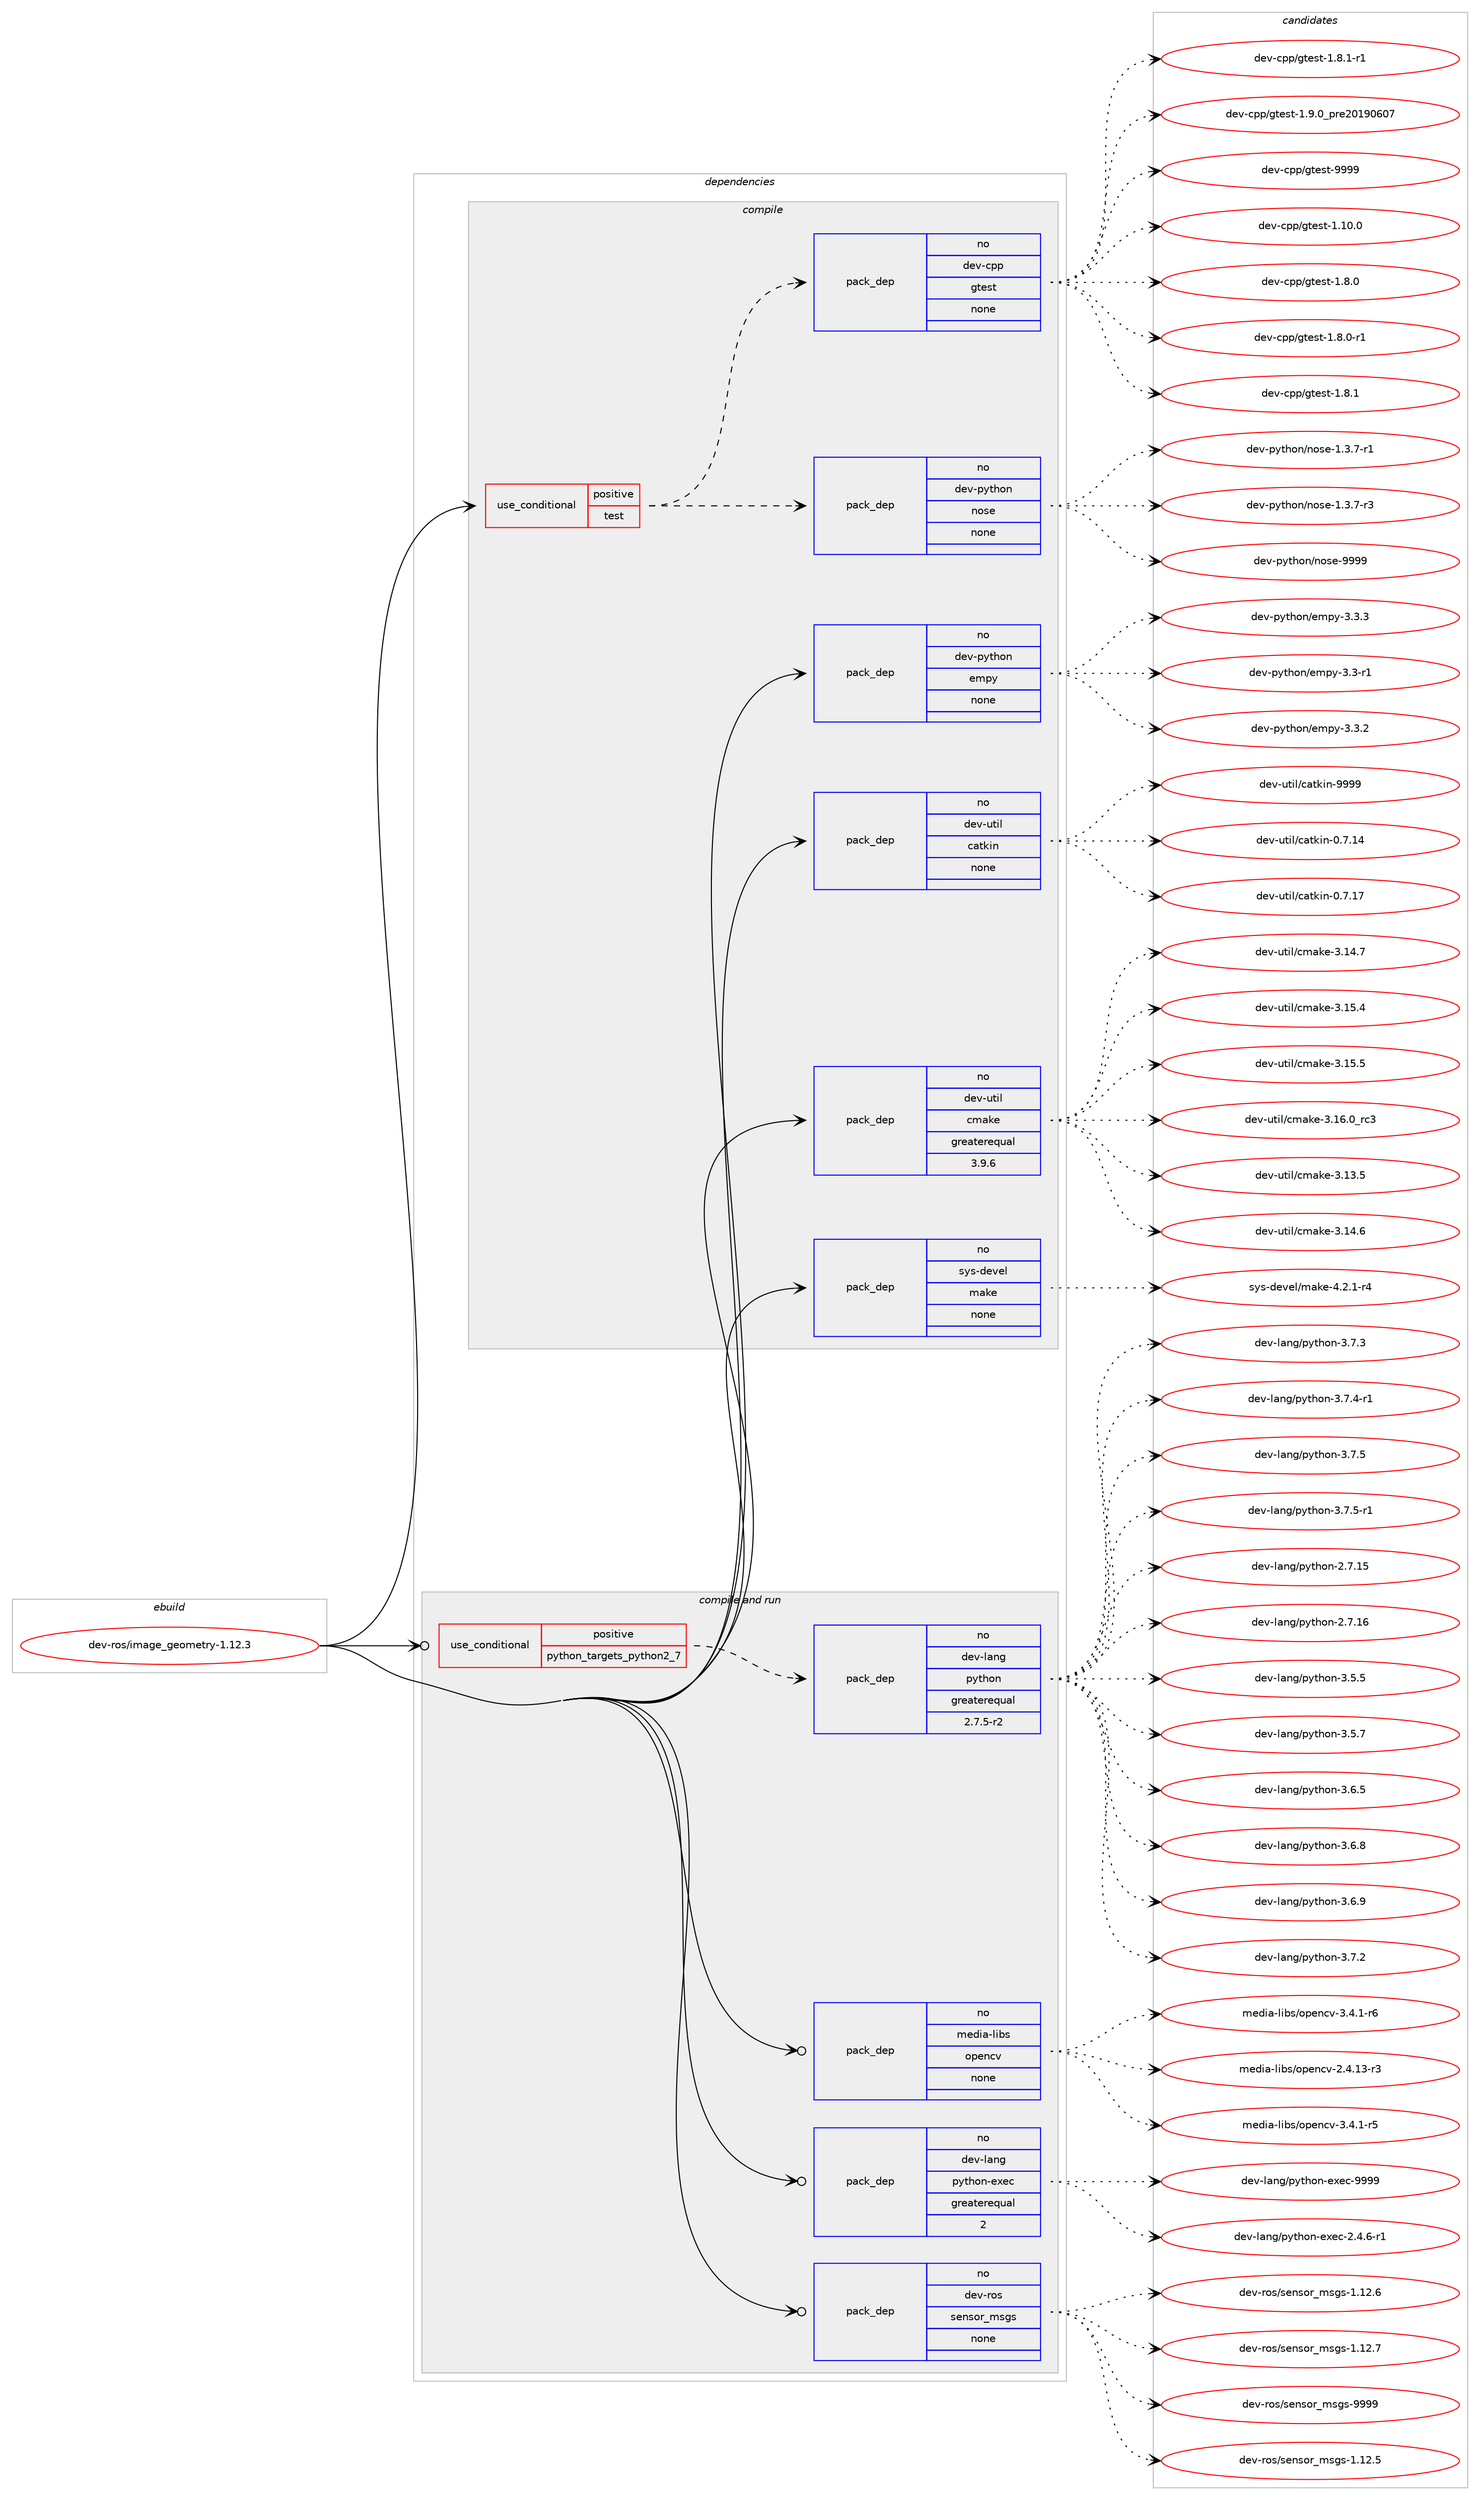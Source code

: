 digraph prolog {

# *************
# Graph options
# *************

newrank=true;
concentrate=true;
compound=true;
graph [rankdir=LR,fontname=Helvetica,fontsize=10,ranksep=1.5];#, ranksep=2.5, nodesep=0.2];
edge  [arrowhead=vee];
node  [fontname=Helvetica,fontsize=10];

# **********
# The ebuild
# **********

subgraph cluster_leftcol {
color=gray;
rank=same;
label=<<i>ebuild</i>>;
id [label="dev-ros/image_geometry-1.12.3", color=red, width=4, href="../dev-ros/image_geometry-1.12.3.svg"];
}

# ****************
# The dependencies
# ****************

subgraph cluster_midcol {
color=gray;
label=<<i>dependencies</i>>;
subgraph cluster_compile {
fillcolor="#eeeeee";
style=filled;
label=<<i>compile</i>>;
subgraph cond153523 {
dependency654097 [label=<<TABLE BORDER="0" CELLBORDER="1" CELLSPACING="0" CELLPADDING="4"><TR><TD ROWSPAN="3" CELLPADDING="10">use_conditional</TD></TR><TR><TD>positive</TD></TR><TR><TD>test</TD></TR></TABLE>>, shape=none, color=red];
subgraph pack488668 {
dependency654098 [label=<<TABLE BORDER="0" CELLBORDER="1" CELLSPACING="0" CELLPADDING="4" WIDTH="220"><TR><TD ROWSPAN="6" CELLPADDING="30">pack_dep</TD></TR><TR><TD WIDTH="110">no</TD></TR><TR><TD>dev-python</TD></TR><TR><TD>nose</TD></TR><TR><TD>none</TD></TR><TR><TD></TD></TR></TABLE>>, shape=none, color=blue];
}
dependency654097:e -> dependency654098:w [weight=20,style="dashed",arrowhead="vee"];
subgraph pack488669 {
dependency654099 [label=<<TABLE BORDER="0" CELLBORDER="1" CELLSPACING="0" CELLPADDING="4" WIDTH="220"><TR><TD ROWSPAN="6" CELLPADDING="30">pack_dep</TD></TR><TR><TD WIDTH="110">no</TD></TR><TR><TD>dev-cpp</TD></TR><TR><TD>gtest</TD></TR><TR><TD>none</TD></TR><TR><TD></TD></TR></TABLE>>, shape=none, color=blue];
}
dependency654097:e -> dependency654099:w [weight=20,style="dashed",arrowhead="vee"];
}
id:e -> dependency654097:w [weight=20,style="solid",arrowhead="vee"];
subgraph pack488670 {
dependency654100 [label=<<TABLE BORDER="0" CELLBORDER="1" CELLSPACING="0" CELLPADDING="4" WIDTH="220"><TR><TD ROWSPAN="6" CELLPADDING="30">pack_dep</TD></TR><TR><TD WIDTH="110">no</TD></TR><TR><TD>dev-python</TD></TR><TR><TD>empy</TD></TR><TR><TD>none</TD></TR><TR><TD></TD></TR></TABLE>>, shape=none, color=blue];
}
id:e -> dependency654100:w [weight=20,style="solid",arrowhead="vee"];
subgraph pack488671 {
dependency654101 [label=<<TABLE BORDER="0" CELLBORDER="1" CELLSPACING="0" CELLPADDING="4" WIDTH="220"><TR><TD ROWSPAN="6" CELLPADDING="30">pack_dep</TD></TR><TR><TD WIDTH="110">no</TD></TR><TR><TD>dev-util</TD></TR><TR><TD>catkin</TD></TR><TR><TD>none</TD></TR><TR><TD></TD></TR></TABLE>>, shape=none, color=blue];
}
id:e -> dependency654101:w [weight=20,style="solid",arrowhead="vee"];
subgraph pack488672 {
dependency654102 [label=<<TABLE BORDER="0" CELLBORDER="1" CELLSPACING="0" CELLPADDING="4" WIDTH="220"><TR><TD ROWSPAN="6" CELLPADDING="30">pack_dep</TD></TR><TR><TD WIDTH="110">no</TD></TR><TR><TD>dev-util</TD></TR><TR><TD>cmake</TD></TR><TR><TD>greaterequal</TD></TR><TR><TD>3.9.6</TD></TR></TABLE>>, shape=none, color=blue];
}
id:e -> dependency654102:w [weight=20,style="solid",arrowhead="vee"];
subgraph pack488673 {
dependency654103 [label=<<TABLE BORDER="0" CELLBORDER="1" CELLSPACING="0" CELLPADDING="4" WIDTH="220"><TR><TD ROWSPAN="6" CELLPADDING="30">pack_dep</TD></TR><TR><TD WIDTH="110">no</TD></TR><TR><TD>sys-devel</TD></TR><TR><TD>make</TD></TR><TR><TD>none</TD></TR><TR><TD></TD></TR></TABLE>>, shape=none, color=blue];
}
id:e -> dependency654103:w [weight=20,style="solid",arrowhead="vee"];
}
subgraph cluster_compileandrun {
fillcolor="#eeeeee";
style=filled;
label=<<i>compile and run</i>>;
subgraph cond153524 {
dependency654104 [label=<<TABLE BORDER="0" CELLBORDER="1" CELLSPACING="0" CELLPADDING="4"><TR><TD ROWSPAN="3" CELLPADDING="10">use_conditional</TD></TR><TR><TD>positive</TD></TR><TR><TD>python_targets_python2_7</TD></TR></TABLE>>, shape=none, color=red];
subgraph pack488674 {
dependency654105 [label=<<TABLE BORDER="0" CELLBORDER="1" CELLSPACING="0" CELLPADDING="4" WIDTH="220"><TR><TD ROWSPAN="6" CELLPADDING="30">pack_dep</TD></TR><TR><TD WIDTH="110">no</TD></TR><TR><TD>dev-lang</TD></TR><TR><TD>python</TD></TR><TR><TD>greaterequal</TD></TR><TR><TD>2.7.5-r2</TD></TR></TABLE>>, shape=none, color=blue];
}
dependency654104:e -> dependency654105:w [weight=20,style="dashed",arrowhead="vee"];
}
id:e -> dependency654104:w [weight=20,style="solid",arrowhead="odotvee"];
subgraph pack488675 {
dependency654106 [label=<<TABLE BORDER="0" CELLBORDER="1" CELLSPACING="0" CELLPADDING="4" WIDTH="220"><TR><TD ROWSPAN="6" CELLPADDING="30">pack_dep</TD></TR><TR><TD WIDTH="110">no</TD></TR><TR><TD>dev-lang</TD></TR><TR><TD>python-exec</TD></TR><TR><TD>greaterequal</TD></TR><TR><TD>2</TD></TR></TABLE>>, shape=none, color=blue];
}
id:e -> dependency654106:w [weight=20,style="solid",arrowhead="odotvee"];
subgraph pack488676 {
dependency654107 [label=<<TABLE BORDER="0" CELLBORDER="1" CELLSPACING="0" CELLPADDING="4" WIDTH="220"><TR><TD ROWSPAN="6" CELLPADDING="30">pack_dep</TD></TR><TR><TD WIDTH="110">no</TD></TR><TR><TD>dev-ros</TD></TR><TR><TD>sensor_msgs</TD></TR><TR><TD>none</TD></TR><TR><TD></TD></TR></TABLE>>, shape=none, color=blue];
}
id:e -> dependency654107:w [weight=20,style="solid",arrowhead="odotvee"];
subgraph pack488677 {
dependency654108 [label=<<TABLE BORDER="0" CELLBORDER="1" CELLSPACING="0" CELLPADDING="4" WIDTH="220"><TR><TD ROWSPAN="6" CELLPADDING="30">pack_dep</TD></TR><TR><TD WIDTH="110">no</TD></TR><TR><TD>media-libs</TD></TR><TR><TD>opencv</TD></TR><TR><TD>none</TD></TR><TR><TD></TD></TR></TABLE>>, shape=none, color=blue];
}
id:e -> dependency654108:w [weight=20,style="solid",arrowhead="odotvee"];
}
subgraph cluster_run {
fillcolor="#eeeeee";
style=filled;
label=<<i>run</i>>;
}
}

# **************
# The candidates
# **************

subgraph cluster_choices {
rank=same;
color=gray;
label=<<i>candidates</i>>;

subgraph choice488668 {
color=black;
nodesep=1;
choice10010111845112121116104111110471101111151014549465146554511449 [label="dev-python/nose-1.3.7-r1", color=red, width=4,href="../dev-python/nose-1.3.7-r1.svg"];
choice10010111845112121116104111110471101111151014549465146554511451 [label="dev-python/nose-1.3.7-r3", color=red, width=4,href="../dev-python/nose-1.3.7-r3.svg"];
choice10010111845112121116104111110471101111151014557575757 [label="dev-python/nose-9999", color=red, width=4,href="../dev-python/nose-9999.svg"];
dependency654098:e -> choice10010111845112121116104111110471101111151014549465146554511449:w [style=dotted,weight="100"];
dependency654098:e -> choice10010111845112121116104111110471101111151014549465146554511451:w [style=dotted,weight="100"];
dependency654098:e -> choice10010111845112121116104111110471101111151014557575757:w [style=dotted,weight="100"];
}
subgraph choice488669 {
color=black;
nodesep=1;
choice10010111845991121124710311610111511645494649484648 [label="dev-cpp/gtest-1.10.0", color=red, width=4,href="../dev-cpp/gtest-1.10.0.svg"];
choice100101118459911211247103116101115116454946564648 [label="dev-cpp/gtest-1.8.0", color=red, width=4,href="../dev-cpp/gtest-1.8.0.svg"];
choice1001011184599112112471031161011151164549465646484511449 [label="dev-cpp/gtest-1.8.0-r1", color=red, width=4,href="../dev-cpp/gtest-1.8.0-r1.svg"];
choice100101118459911211247103116101115116454946564649 [label="dev-cpp/gtest-1.8.1", color=red, width=4,href="../dev-cpp/gtest-1.8.1.svg"];
choice1001011184599112112471031161011151164549465646494511449 [label="dev-cpp/gtest-1.8.1-r1", color=red, width=4,href="../dev-cpp/gtest-1.8.1-r1.svg"];
choice100101118459911211247103116101115116454946574648951121141015048495748544855 [label="dev-cpp/gtest-1.9.0_pre20190607", color=red, width=4,href="../dev-cpp/gtest-1.9.0_pre20190607.svg"];
choice1001011184599112112471031161011151164557575757 [label="dev-cpp/gtest-9999", color=red, width=4,href="../dev-cpp/gtest-9999.svg"];
dependency654099:e -> choice10010111845991121124710311610111511645494649484648:w [style=dotted,weight="100"];
dependency654099:e -> choice100101118459911211247103116101115116454946564648:w [style=dotted,weight="100"];
dependency654099:e -> choice1001011184599112112471031161011151164549465646484511449:w [style=dotted,weight="100"];
dependency654099:e -> choice100101118459911211247103116101115116454946564649:w [style=dotted,weight="100"];
dependency654099:e -> choice1001011184599112112471031161011151164549465646494511449:w [style=dotted,weight="100"];
dependency654099:e -> choice100101118459911211247103116101115116454946574648951121141015048495748544855:w [style=dotted,weight="100"];
dependency654099:e -> choice1001011184599112112471031161011151164557575757:w [style=dotted,weight="100"];
}
subgraph choice488670 {
color=black;
nodesep=1;
choice1001011184511212111610411111047101109112121455146514511449 [label="dev-python/empy-3.3-r1", color=red, width=4,href="../dev-python/empy-3.3-r1.svg"];
choice1001011184511212111610411111047101109112121455146514650 [label="dev-python/empy-3.3.2", color=red, width=4,href="../dev-python/empy-3.3.2.svg"];
choice1001011184511212111610411111047101109112121455146514651 [label="dev-python/empy-3.3.3", color=red, width=4,href="../dev-python/empy-3.3.3.svg"];
dependency654100:e -> choice1001011184511212111610411111047101109112121455146514511449:w [style=dotted,weight="100"];
dependency654100:e -> choice1001011184511212111610411111047101109112121455146514650:w [style=dotted,weight="100"];
dependency654100:e -> choice1001011184511212111610411111047101109112121455146514651:w [style=dotted,weight="100"];
}
subgraph choice488671 {
color=black;
nodesep=1;
choice1001011184511711610510847999711610710511045484655464952 [label="dev-util/catkin-0.7.14", color=red, width=4,href="../dev-util/catkin-0.7.14.svg"];
choice1001011184511711610510847999711610710511045484655464955 [label="dev-util/catkin-0.7.17", color=red, width=4,href="../dev-util/catkin-0.7.17.svg"];
choice100101118451171161051084799971161071051104557575757 [label="dev-util/catkin-9999", color=red, width=4,href="../dev-util/catkin-9999.svg"];
dependency654101:e -> choice1001011184511711610510847999711610710511045484655464952:w [style=dotted,weight="100"];
dependency654101:e -> choice1001011184511711610510847999711610710511045484655464955:w [style=dotted,weight="100"];
dependency654101:e -> choice100101118451171161051084799971161071051104557575757:w [style=dotted,weight="100"];
}
subgraph choice488672 {
color=black;
nodesep=1;
choice1001011184511711610510847991099710710145514649514653 [label="dev-util/cmake-3.13.5", color=red, width=4,href="../dev-util/cmake-3.13.5.svg"];
choice1001011184511711610510847991099710710145514649524654 [label="dev-util/cmake-3.14.6", color=red, width=4,href="../dev-util/cmake-3.14.6.svg"];
choice1001011184511711610510847991099710710145514649524655 [label="dev-util/cmake-3.14.7", color=red, width=4,href="../dev-util/cmake-3.14.7.svg"];
choice1001011184511711610510847991099710710145514649534652 [label="dev-util/cmake-3.15.4", color=red, width=4,href="../dev-util/cmake-3.15.4.svg"];
choice1001011184511711610510847991099710710145514649534653 [label="dev-util/cmake-3.15.5", color=red, width=4,href="../dev-util/cmake-3.15.5.svg"];
choice1001011184511711610510847991099710710145514649544648951149951 [label="dev-util/cmake-3.16.0_rc3", color=red, width=4,href="../dev-util/cmake-3.16.0_rc3.svg"];
dependency654102:e -> choice1001011184511711610510847991099710710145514649514653:w [style=dotted,weight="100"];
dependency654102:e -> choice1001011184511711610510847991099710710145514649524654:w [style=dotted,weight="100"];
dependency654102:e -> choice1001011184511711610510847991099710710145514649524655:w [style=dotted,weight="100"];
dependency654102:e -> choice1001011184511711610510847991099710710145514649534652:w [style=dotted,weight="100"];
dependency654102:e -> choice1001011184511711610510847991099710710145514649534653:w [style=dotted,weight="100"];
dependency654102:e -> choice1001011184511711610510847991099710710145514649544648951149951:w [style=dotted,weight="100"];
}
subgraph choice488673 {
color=black;
nodesep=1;
choice1151211154510010111810110847109971071014552465046494511452 [label="sys-devel/make-4.2.1-r4", color=red, width=4,href="../sys-devel/make-4.2.1-r4.svg"];
dependency654103:e -> choice1151211154510010111810110847109971071014552465046494511452:w [style=dotted,weight="100"];
}
subgraph choice488674 {
color=black;
nodesep=1;
choice10010111845108971101034711212111610411111045504655464953 [label="dev-lang/python-2.7.15", color=red, width=4,href="../dev-lang/python-2.7.15.svg"];
choice10010111845108971101034711212111610411111045504655464954 [label="dev-lang/python-2.7.16", color=red, width=4,href="../dev-lang/python-2.7.16.svg"];
choice100101118451089711010347112121116104111110455146534653 [label="dev-lang/python-3.5.5", color=red, width=4,href="../dev-lang/python-3.5.5.svg"];
choice100101118451089711010347112121116104111110455146534655 [label="dev-lang/python-3.5.7", color=red, width=4,href="../dev-lang/python-3.5.7.svg"];
choice100101118451089711010347112121116104111110455146544653 [label="dev-lang/python-3.6.5", color=red, width=4,href="../dev-lang/python-3.6.5.svg"];
choice100101118451089711010347112121116104111110455146544656 [label="dev-lang/python-3.6.8", color=red, width=4,href="../dev-lang/python-3.6.8.svg"];
choice100101118451089711010347112121116104111110455146544657 [label="dev-lang/python-3.6.9", color=red, width=4,href="../dev-lang/python-3.6.9.svg"];
choice100101118451089711010347112121116104111110455146554650 [label="dev-lang/python-3.7.2", color=red, width=4,href="../dev-lang/python-3.7.2.svg"];
choice100101118451089711010347112121116104111110455146554651 [label="dev-lang/python-3.7.3", color=red, width=4,href="../dev-lang/python-3.7.3.svg"];
choice1001011184510897110103471121211161041111104551465546524511449 [label="dev-lang/python-3.7.4-r1", color=red, width=4,href="../dev-lang/python-3.7.4-r1.svg"];
choice100101118451089711010347112121116104111110455146554653 [label="dev-lang/python-3.7.5", color=red, width=4,href="../dev-lang/python-3.7.5.svg"];
choice1001011184510897110103471121211161041111104551465546534511449 [label="dev-lang/python-3.7.5-r1", color=red, width=4,href="../dev-lang/python-3.7.5-r1.svg"];
dependency654105:e -> choice10010111845108971101034711212111610411111045504655464953:w [style=dotted,weight="100"];
dependency654105:e -> choice10010111845108971101034711212111610411111045504655464954:w [style=dotted,weight="100"];
dependency654105:e -> choice100101118451089711010347112121116104111110455146534653:w [style=dotted,weight="100"];
dependency654105:e -> choice100101118451089711010347112121116104111110455146534655:w [style=dotted,weight="100"];
dependency654105:e -> choice100101118451089711010347112121116104111110455146544653:w [style=dotted,weight="100"];
dependency654105:e -> choice100101118451089711010347112121116104111110455146544656:w [style=dotted,weight="100"];
dependency654105:e -> choice100101118451089711010347112121116104111110455146544657:w [style=dotted,weight="100"];
dependency654105:e -> choice100101118451089711010347112121116104111110455146554650:w [style=dotted,weight="100"];
dependency654105:e -> choice100101118451089711010347112121116104111110455146554651:w [style=dotted,weight="100"];
dependency654105:e -> choice1001011184510897110103471121211161041111104551465546524511449:w [style=dotted,weight="100"];
dependency654105:e -> choice100101118451089711010347112121116104111110455146554653:w [style=dotted,weight="100"];
dependency654105:e -> choice1001011184510897110103471121211161041111104551465546534511449:w [style=dotted,weight="100"];
}
subgraph choice488675 {
color=black;
nodesep=1;
choice10010111845108971101034711212111610411111045101120101994550465246544511449 [label="dev-lang/python-exec-2.4.6-r1", color=red, width=4,href="../dev-lang/python-exec-2.4.6-r1.svg"];
choice10010111845108971101034711212111610411111045101120101994557575757 [label="dev-lang/python-exec-9999", color=red, width=4,href="../dev-lang/python-exec-9999.svg"];
dependency654106:e -> choice10010111845108971101034711212111610411111045101120101994550465246544511449:w [style=dotted,weight="100"];
dependency654106:e -> choice10010111845108971101034711212111610411111045101120101994557575757:w [style=dotted,weight="100"];
}
subgraph choice488676 {
color=black;
nodesep=1;
choice10010111845114111115471151011101151111149510911510311545494649504653 [label="dev-ros/sensor_msgs-1.12.5", color=red, width=4,href="../dev-ros/sensor_msgs-1.12.5.svg"];
choice10010111845114111115471151011101151111149510911510311545494649504654 [label="dev-ros/sensor_msgs-1.12.6", color=red, width=4,href="../dev-ros/sensor_msgs-1.12.6.svg"];
choice10010111845114111115471151011101151111149510911510311545494649504655 [label="dev-ros/sensor_msgs-1.12.7", color=red, width=4,href="../dev-ros/sensor_msgs-1.12.7.svg"];
choice1001011184511411111547115101110115111114951091151031154557575757 [label="dev-ros/sensor_msgs-9999", color=red, width=4,href="../dev-ros/sensor_msgs-9999.svg"];
dependency654107:e -> choice10010111845114111115471151011101151111149510911510311545494649504653:w [style=dotted,weight="100"];
dependency654107:e -> choice10010111845114111115471151011101151111149510911510311545494649504654:w [style=dotted,weight="100"];
dependency654107:e -> choice10010111845114111115471151011101151111149510911510311545494649504655:w [style=dotted,weight="100"];
dependency654107:e -> choice1001011184511411111547115101110115111114951091151031154557575757:w [style=dotted,weight="100"];
}
subgraph choice488677 {
color=black;
nodesep=1;
choice1091011001059745108105981154711111210111099118455046524649514511451 [label="media-libs/opencv-2.4.13-r3", color=red, width=4,href="../media-libs/opencv-2.4.13-r3.svg"];
choice10910110010597451081059811547111112101110991184551465246494511453 [label="media-libs/opencv-3.4.1-r5", color=red, width=4,href="../media-libs/opencv-3.4.1-r5.svg"];
choice10910110010597451081059811547111112101110991184551465246494511454 [label="media-libs/opencv-3.4.1-r6", color=red, width=4,href="../media-libs/opencv-3.4.1-r6.svg"];
dependency654108:e -> choice1091011001059745108105981154711111210111099118455046524649514511451:w [style=dotted,weight="100"];
dependency654108:e -> choice10910110010597451081059811547111112101110991184551465246494511453:w [style=dotted,weight="100"];
dependency654108:e -> choice10910110010597451081059811547111112101110991184551465246494511454:w [style=dotted,weight="100"];
}
}

}
